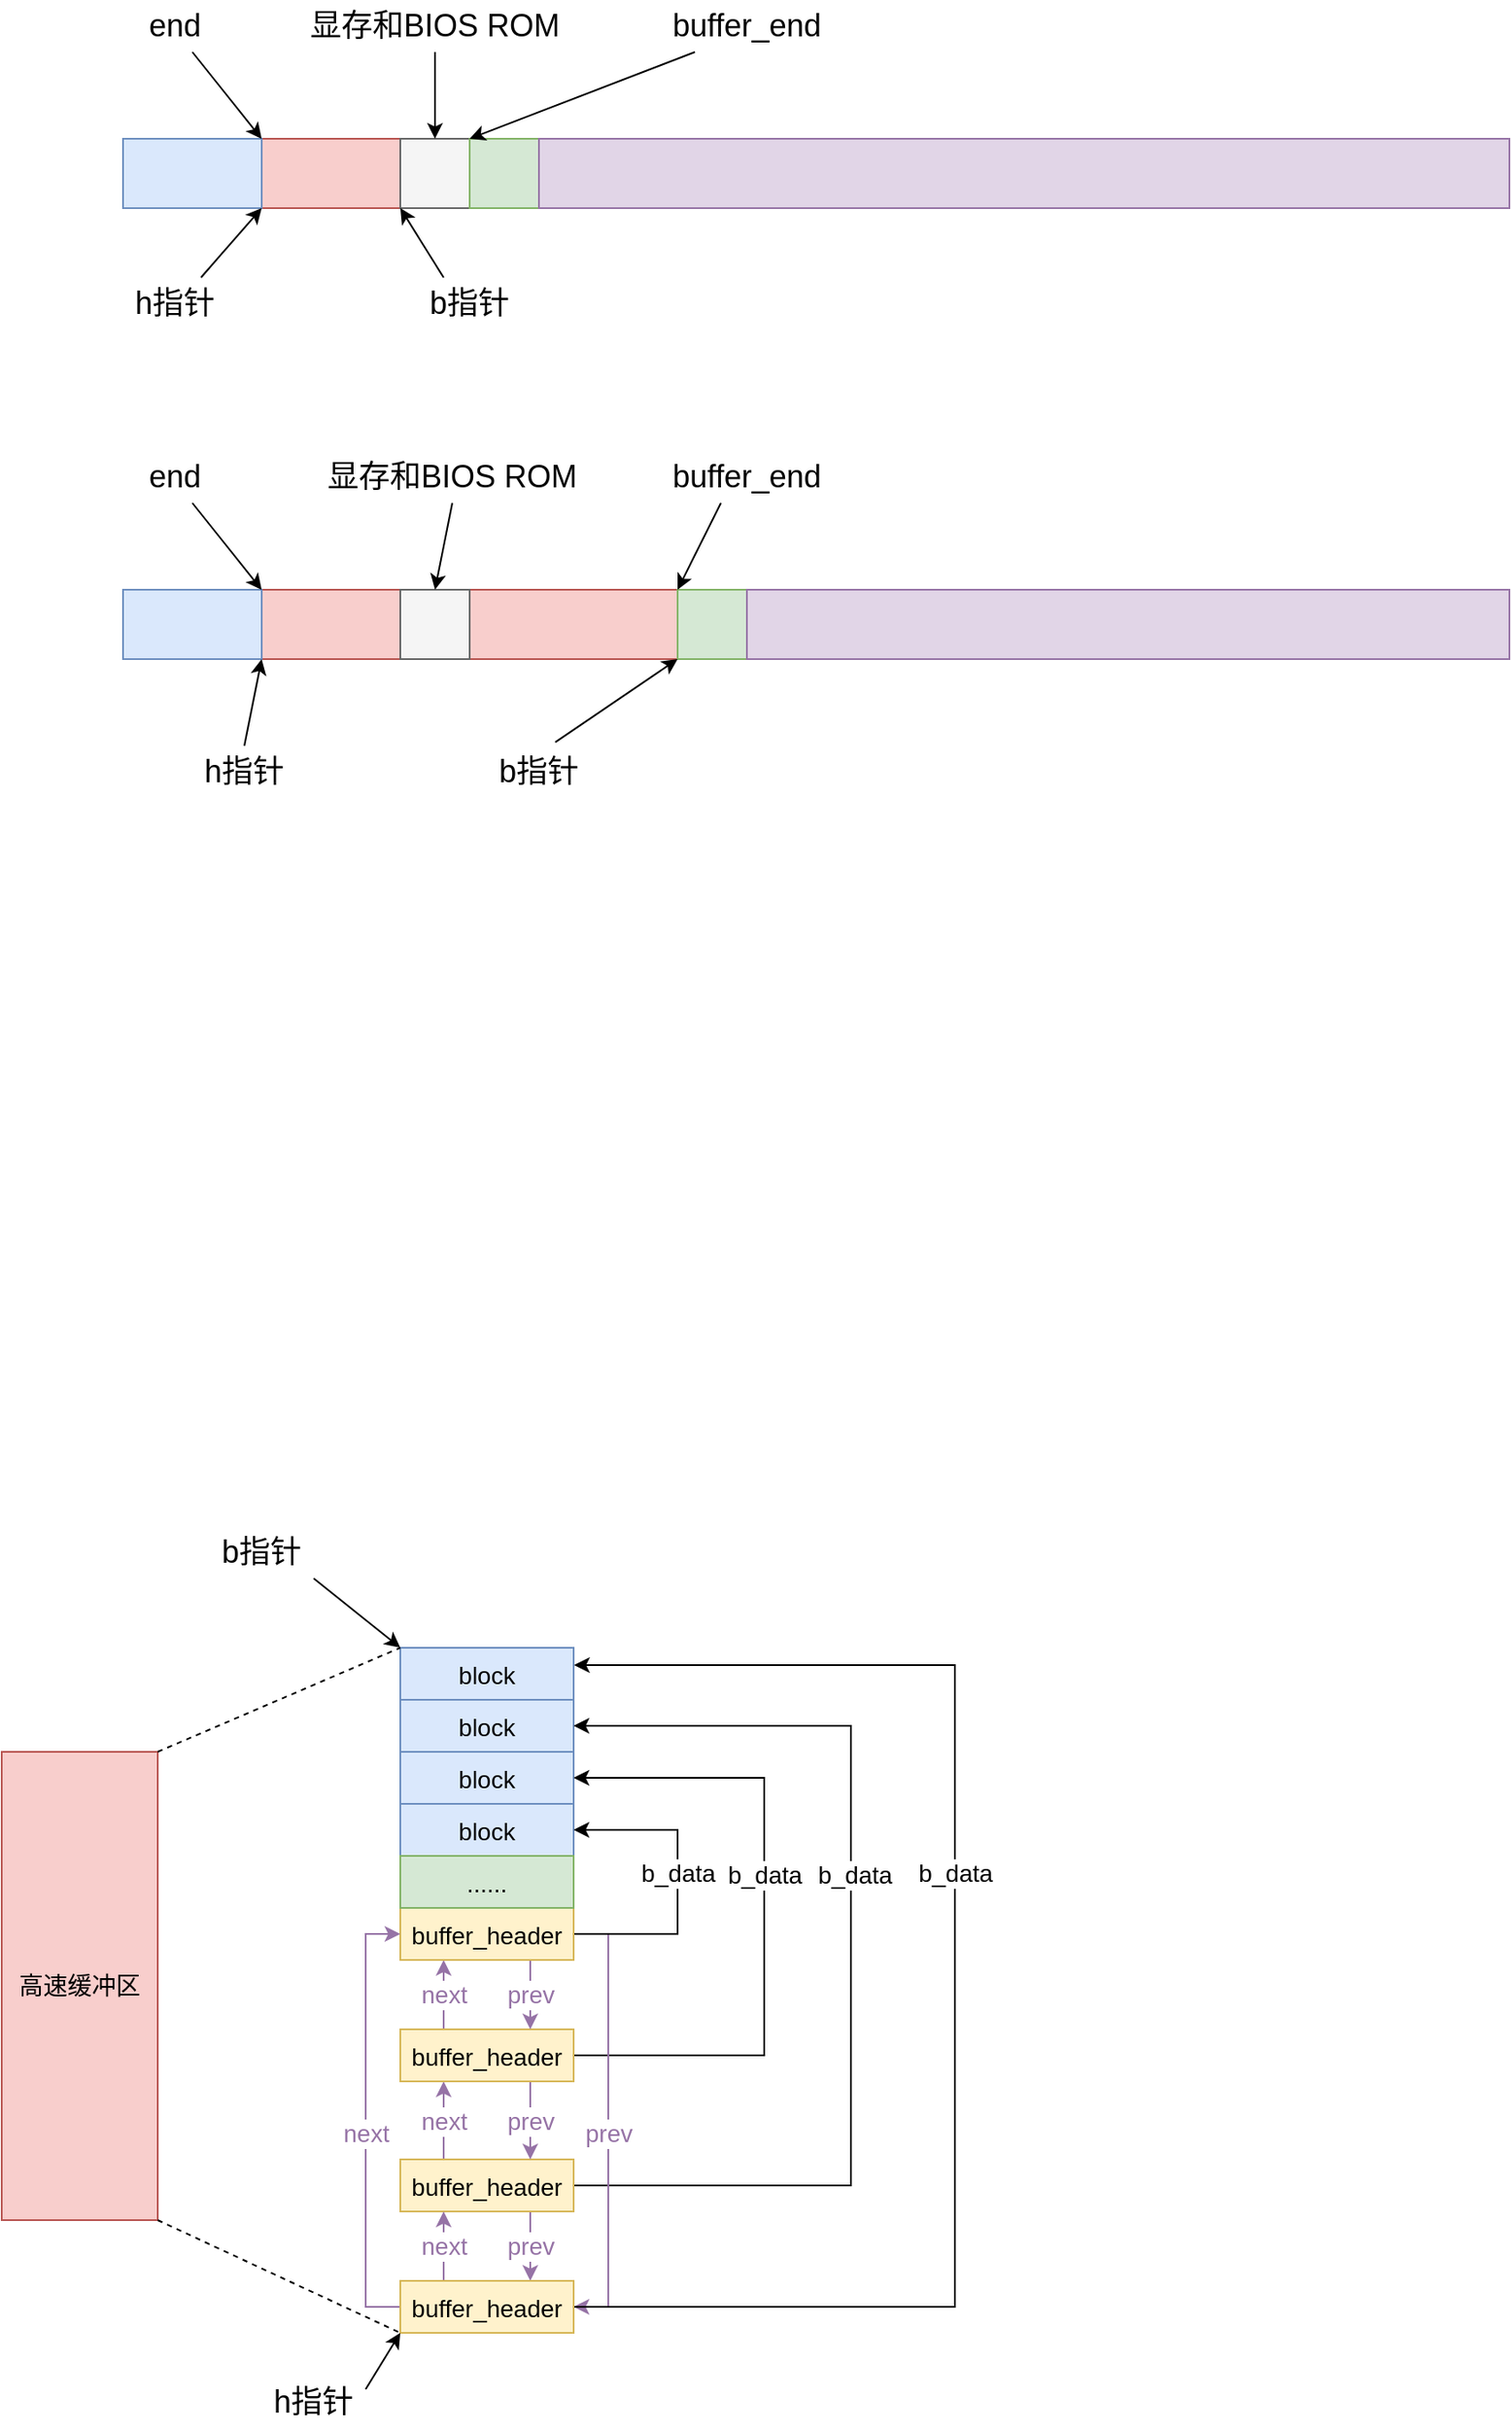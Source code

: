 <mxfile version="20.8.16" type="device"><diagram name="第 1 页" id="4Kwzc91l5Cxuugz1MtCq"><mxGraphModel dx="3667" dy="2100" grid="1" gridSize="10" guides="1" tooltips="1" connect="1" arrows="1" fold="1" page="1" pageScale="1" pageWidth="827" pageHeight="1169" math="0" shadow="0"><root><mxCell id="0"/><mxCell id="1" parent="0"/><mxCell id="2EMnMqYZWuEnPC-pHt0I-1" value="" style="rounded=0;whiteSpace=wrap;html=1;fillColor=#f8cecc;strokeColor=#b85450;" vertex="1" parent="1"><mxGeometry x="-600" y="-60" width="80" height="40" as="geometry"/></mxCell><mxCell id="2EMnMqYZWuEnPC-pHt0I-2" value="" style="rounded=0;whiteSpace=wrap;html=1;fillColor=#dae8fc;strokeColor=#6c8ebf;" vertex="1" parent="1"><mxGeometry x="-680" y="-60" width="80" height="40" as="geometry"/></mxCell><mxCell id="2EMnMqYZWuEnPC-pHt0I-3" value="" style="rounded=0;whiteSpace=wrap;html=1;fillColor=#f8cecc;strokeColor=#b85450;" vertex="1" parent="1"><mxGeometry x="-480" y="-60" width="120" height="40" as="geometry"/></mxCell><mxCell id="2EMnMqYZWuEnPC-pHt0I-4" value="" style="rounded=0;whiteSpace=wrap;html=1;fillColor=#f5f5f5;strokeColor=#666666;fontColor=#333333;" vertex="1" parent="1"><mxGeometry x="-520" y="-60" width="40" height="40" as="geometry"/></mxCell><mxCell id="2EMnMqYZWuEnPC-pHt0I-5" value="" style="rounded=0;whiteSpace=wrap;html=1;fillColor=#d5e8d4;strokeColor=#82b366;" vertex="1" parent="1"><mxGeometry x="-360" y="-60" width="40" height="40" as="geometry"/></mxCell><mxCell id="2EMnMqYZWuEnPC-pHt0I-6" value="" style="rounded=0;whiteSpace=wrap;html=1;fillColor=#e1d5e7;strokeColor=#9673a6;" vertex="1" parent="1"><mxGeometry x="-320" y="-60" width="440" height="40" as="geometry"/></mxCell><mxCell id="2EMnMqYZWuEnPC-pHt0I-7" value="" style="endArrow=classic;html=1;rounded=0;entryX=1;entryY=0;entryDx=0;entryDy=0;" edge="1" parent="1" target="2EMnMqYZWuEnPC-pHt0I-2"><mxGeometry width="50" height="50" relative="1" as="geometry"><mxPoint x="-640" y="-110" as="sourcePoint"/><mxPoint x="-610" y="-70" as="targetPoint"/></mxGeometry></mxCell><mxCell id="2EMnMqYZWuEnPC-pHt0I-8" value="&lt;font style=&quot;font-size: 18px;&quot;&gt;end&lt;/font&gt;" style="text;strokeColor=none;align=center;fillColor=none;html=1;verticalAlign=middle;whiteSpace=wrap;rounded=0;" vertex="1" parent="1"><mxGeometry x="-680" y="-140" width="60" height="30" as="geometry"/></mxCell><mxCell id="2EMnMqYZWuEnPC-pHt0I-9" value="&lt;font style=&quot;font-size: 18px;&quot;&gt;buffer_end&lt;/font&gt;" style="text;strokeColor=none;align=center;fillColor=none;html=1;verticalAlign=middle;whiteSpace=wrap;rounded=0;" vertex="1" parent="1"><mxGeometry x="-350" y="-140" width="60" height="30" as="geometry"/></mxCell><mxCell id="2EMnMqYZWuEnPC-pHt0I-10" value="" style="endArrow=classic;html=1;rounded=0;entryX=1;entryY=0;entryDx=0;entryDy=0;exitX=0.25;exitY=1;exitDx=0;exitDy=0;" edge="1" parent="1" source="2EMnMqYZWuEnPC-pHt0I-9"><mxGeometry width="50" height="50" relative="1" as="geometry"><mxPoint x="-400" y="-110" as="sourcePoint"/><mxPoint x="-360" y="-60" as="targetPoint"/></mxGeometry></mxCell><mxCell id="2EMnMqYZWuEnPC-pHt0I-11" value="" style="rounded=0;whiteSpace=wrap;html=1;fillColor=#f8cecc;strokeColor=#b85450;" vertex="1" parent="1"><mxGeometry x="-600" y="-320" width="80" height="40" as="geometry"/></mxCell><mxCell id="2EMnMqYZWuEnPC-pHt0I-12" value="" style="rounded=0;whiteSpace=wrap;html=1;fillColor=#dae8fc;strokeColor=#6c8ebf;" vertex="1" parent="1"><mxGeometry x="-680" y="-320" width="80" height="40" as="geometry"/></mxCell><mxCell id="2EMnMqYZWuEnPC-pHt0I-14" value="" style="rounded=0;whiteSpace=wrap;html=1;fillColor=#f5f5f5;strokeColor=#666666;fontColor=#333333;" vertex="1" parent="1"><mxGeometry x="-520" y="-320" width="40" height="40" as="geometry"/></mxCell><mxCell id="2EMnMqYZWuEnPC-pHt0I-15" value="" style="rounded=0;whiteSpace=wrap;html=1;fillColor=#d5e8d4;strokeColor=#82b366;" vertex="1" parent="1"><mxGeometry x="-480" y="-320" width="40" height="40" as="geometry"/></mxCell><mxCell id="2EMnMqYZWuEnPC-pHt0I-16" value="" style="rounded=0;whiteSpace=wrap;html=1;fillColor=#e1d5e7;strokeColor=#9673a6;" vertex="1" parent="1"><mxGeometry x="-440" y="-320" width="560" height="40" as="geometry"/></mxCell><mxCell id="2EMnMqYZWuEnPC-pHt0I-17" value="" style="endArrow=classic;html=1;rounded=0;entryX=1;entryY=0;entryDx=0;entryDy=0;" edge="1" parent="1" target="2EMnMqYZWuEnPC-pHt0I-12"><mxGeometry width="50" height="50" relative="1" as="geometry"><mxPoint x="-640" y="-370" as="sourcePoint"/><mxPoint x="-610" y="-330" as="targetPoint"/></mxGeometry></mxCell><mxCell id="2EMnMqYZWuEnPC-pHt0I-18" value="&lt;font style=&quot;font-size: 18px;&quot;&gt;end&lt;/font&gt;" style="text;strokeColor=none;align=center;fillColor=none;html=1;verticalAlign=middle;whiteSpace=wrap;rounded=0;" vertex="1" parent="1"><mxGeometry x="-680" y="-400" width="60" height="30" as="geometry"/></mxCell><mxCell id="2EMnMqYZWuEnPC-pHt0I-19" value="&lt;font style=&quot;font-size: 18px;&quot;&gt;buffer_end&lt;/font&gt;" style="text;strokeColor=none;align=center;fillColor=none;html=1;verticalAlign=middle;whiteSpace=wrap;rounded=0;" vertex="1" parent="1"><mxGeometry x="-350" y="-400" width="60" height="30" as="geometry"/></mxCell><mxCell id="2EMnMqYZWuEnPC-pHt0I-21" value="" style="endArrow=classic;html=1;rounded=0;entryX=1;entryY=0;entryDx=0;entryDy=0;exitX=0;exitY=1;exitDx=0;exitDy=0;" edge="1" parent="1" source="2EMnMqYZWuEnPC-pHt0I-19" target="2EMnMqYZWuEnPC-pHt0I-14"><mxGeometry width="50" height="50" relative="1" as="geometry"><mxPoint x="-604" y="-385.0" as="sourcePoint"/><mxPoint x="-490" y="-320" as="targetPoint"/></mxGeometry></mxCell><mxCell id="2EMnMqYZWuEnPC-pHt0I-23" value="" style="endArrow=classic;html=1;rounded=0;fontSize=18;entryX=0.5;entryY=0;entryDx=0;entryDy=0;exitX=0.5;exitY=1;exitDx=0;exitDy=0;" edge="1" parent="1" source="2EMnMqYZWuEnPC-pHt0I-24" target="2EMnMqYZWuEnPC-pHt0I-14"><mxGeometry width="50" height="50" relative="1" as="geometry"><mxPoint x="-510" y="-380" as="sourcePoint"/><mxPoint x="-470" y="-490" as="targetPoint"/></mxGeometry></mxCell><mxCell id="2EMnMqYZWuEnPC-pHt0I-24" value="显存和BIOS ROM" style="text;strokeColor=none;align=center;fillColor=none;html=1;verticalAlign=middle;whiteSpace=wrap;rounded=0;fontSize=18;" vertex="1" parent="1"><mxGeometry x="-590" y="-400" width="180" height="30" as="geometry"/></mxCell><mxCell id="2EMnMqYZWuEnPC-pHt0I-25" value="显存和BIOS ROM" style="text;strokeColor=none;align=center;fillColor=none;html=1;verticalAlign=middle;whiteSpace=wrap;rounded=0;fontSize=18;" vertex="1" parent="1"><mxGeometry x="-580" y="-140" width="180" height="30" as="geometry"/></mxCell><mxCell id="2EMnMqYZWuEnPC-pHt0I-26" value="" style="endArrow=classic;html=1;rounded=0;fontSize=18;entryX=0.5;entryY=0;entryDx=0;entryDy=0;exitX=0.5;exitY=1;exitDx=0;exitDy=0;" edge="1" parent="1" source="2EMnMqYZWuEnPC-pHt0I-25" target="2EMnMqYZWuEnPC-pHt0I-4"><mxGeometry width="50" height="50" relative="1" as="geometry"><mxPoint x="-490.0" y="-290" as="sourcePoint"/><mxPoint x="-490.0" y="-240" as="targetPoint"/></mxGeometry></mxCell><mxCell id="2EMnMqYZWuEnPC-pHt0I-27" value="" style="endArrow=classic;html=1;rounded=0;entryX=1;entryY=1;entryDx=0;entryDy=0;exitX=0.75;exitY=0;exitDx=0;exitDy=0;" edge="1" parent="1" source="2EMnMqYZWuEnPC-pHt0I-28" target="2EMnMqYZWuEnPC-pHt0I-12"><mxGeometry width="50" height="50" relative="1" as="geometry"><mxPoint x="-650" y="-240" as="sourcePoint"/><mxPoint x="-590.0" y="-310.0" as="targetPoint"/></mxGeometry></mxCell><mxCell id="2EMnMqYZWuEnPC-pHt0I-28" value="&lt;font style=&quot;font-size: 18px;&quot;&gt;h指针&lt;/font&gt;" style="text;strokeColor=none;align=center;fillColor=none;html=1;verticalAlign=middle;whiteSpace=wrap;rounded=0;" vertex="1" parent="1"><mxGeometry x="-680" y="-240" width="60" height="30" as="geometry"/></mxCell><mxCell id="2EMnMqYZWuEnPC-pHt0I-29" value="&lt;font style=&quot;font-size: 18px;&quot;&gt;b指针&lt;/font&gt;" style="text;strokeColor=none;align=center;fillColor=none;html=1;verticalAlign=middle;whiteSpace=wrap;rounded=0;" vertex="1" parent="1"><mxGeometry x="-510" y="-240" width="60" height="30" as="geometry"/></mxCell><mxCell id="2EMnMqYZWuEnPC-pHt0I-30" value="" style="endArrow=classic;html=1;rounded=0;entryX=0;entryY=1;entryDx=0;entryDy=0;exitX=0.25;exitY=0;exitDx=0;exitDy=0;" edge="1" parent="1" source="2EMnMqYZWuEnPC-pHt0I-29" target="2EMnMqYZWuEnPC-pHt0I-14"><mxGeometry width="50" height="50" relative="1" as="geometry"><mxPoint x="-625" y="-230" as="sourcePoint"/><mxPoint x="-590" y="-270" as="targetPoint"/></mxGeometry></mxCell><mxCell id="2EMnMqYZWuEnPC-pHt0I-31" value="&lt;font style=&quot;font-size: 18px;&quot;&gt;h指针&lt;/font&gt;" style="text;strokeColor=none;align=center;fillColor=none;html=1;verticalAlign=middle;whiteSpace=wrap;rounded=0;" vertex="1" parent="1"><mxGeometry x="-640" y="30" width="60" height="30" as="geometry"/></mxCell><mxCell id="2EMnMqYZWuEnPC-pHt0I-32" value="&lt;font style=&quot;font-size: 18px;&quot;&gt;b指针&lt;/font&gt;" style="text;strokeColor=none;align=center;fillColor=none;html=1;verticalAlign=middle;whiteSpace=wrap;rounded=0;" vertex="1" parent="1"><mxGeometry x="-470" y="30" width="60" height="30" as="geometry"/></mxCell><mxCell id="2EMnMqYZWuEnPC-pHt0I-33" value="" style="endArrow=classic;html=1;rounded=0;exitX=0.5;exitY=0;exitDx=0;exitDy=0;" edge="1" parent="1" source="2EMnMqYZWuEnPC-pHt0I-31"><mxGeometry width="50" height="50" relative="1" as="geometry"><mxPoint x="-640" y="20.0" as="sourcePoint"/><mxPoint x="-600" y="-20" as="targetPoint"/></mxGeometry></mxCell><mxCell id="2EMnMqYZWuEnPC-pHt0I-34" value="" style="endArrow=classic;html=1;rounded=0;entryX=1;entryY=1;entryDx=0;entryDy=0;exitX=0.657;exitY=-0.069;exitDx=0;exitDy=0;exitPerimeter=0;" edge="1" parent="1" source="2EMnMqYZWuEnPC-pHt0I-32" target="2EMnMqYZWuEnPC-pHt0I-3"><mxGeometry width="50" height="50" relative="1" as="geometry"><mxPoint x="-485" y="-230" as="sourcePoint"/><mxPoint x="-510" y="-270" as="targetPoint"/></mxGeometry></mxCell><mxCell id="2EMnMqYZWuEnPC-pHt0I-95" value="&lt;font style=&quot;font-size: 14px;&quot;&gt;block&lt;/font&gt;" style="rounded=0;whiteSpace=wrap;html=1;fontSize=18;fillColor=#dae8fc;strokeColor=#6c8ebf;" vertex="1" parent="1"><mxGeometry x="-520" y="640" width="100" height="30" as="geometry"/></mxCell><mxCell id="2EMnMqYZWuEnPC-pHt0I-96" value="&lt;font style=&quot;font-size: 14px;&quot;&gt;block&lt;/font&gt;" style="rounded=0;whiteSpace=wrap;html=1;fontSize=18;fillColor=#dae8fc;strokeColor=#6c8ebf;" vertex="1" parent="1"><mxGeometry x="-520" y="610" width="100" height="30" as="geometry"/></mxCell><mxCell id="2EMnMqYZWuEnPC-pHt0I-97" value="&lt;font style=&quot;font-size: 14px;&quot;&gt;block&lt;/font&gt;" style="rounded=0;whiteSpace=wrap;html=1;fontSize=18;fillColor=#dae8fc;strokeColor=#6c8ebf;" vertex="1" parent="1"><mxGeometry x="-520" y="580" width="100" height="30" as="geometry"/></mxCell><mxCell id="2EMnMqYZWuEnPC-pHt0I-98" value="&lt;span style=&quot;font-size: 14px;&quot;&gt;block&lt;/span&gt;" style="rounded=0;whiteSpace=wrap;html=1;fontSize=18;fillColor=#dae8fc;strokeColor=#6c8ebf;" vertex="1" parent="1"><mxGeometry x="-520" y="550" width="100" height="30" as="geometry"/></mxCell><mxCell id="2EMnMqYZWuEnPC-pHt0I-141" value="prev" style="edgeStyle=orthogonalEdgeStyle;rounded=0;orthogonalLoop=1;jettySize=auto;html=1;exitX=0.75;exitY=1;exitDx=0;exitDy=0;entryX=0.75;entryY=0;entryDx=0;entryDy=0;fontSize=14;fillColor=#e1d5e7;strokeColor=#9673a6;fontColor=#9673a6;" edge="1" parent="1" source="2EMnMqYZWuEnPC-pHt0I-99" target="2EMnMqYZWuEnPC-pHt0I-104"><mxGeometry relative="1" as="geometry"/></mxCell><mxCell id="2EMnMqYZWuEnPC-pHt0I-142" value="next" style="edgeStyle=orthogonalEdgeStyle;rounded=0;orthogonalLoop=1;jettySize=auto;html=1;exitX=0.25;exitY=0;exitDx=0;exitDy=0;entryX=0.25;entryY=1;entryDx=0;entryDy=0;fontSize=14;fillColor=#e1d5e7;strokeColor=#9673a6;fontColor=#9673a6;" edge="1" parent="1" source="2EMnMqYZWuEnPC-pHt0I-99" target="2EMnMqYZWuEnPC-pHt0I-100"><mxGeometry x="-0.003" relative="1" as="geometry"><mxPoint as="offset"/></mxGeometry></mxCell><mxCell id="2EMnMqYZWuEnPC-pHt0I-154" style="edgeStyle=orthogonalEdgeStyle;rounded=0;orthogonalLoop=1;jettySize=auto;html=1;exitX=1;exitY=0.5;exitDx=0;exitDy=0;entryX=1;entryY=0.5;entryDx=0;entryDy=0;fontSize=14;fontColor=#9673a6;" edge="1" parent="1" source="2EMnMqYZWuEnPC-pHt0I-99" target="2EMnMqYZWuEnPC-pHt0I-97"><mxGeometry relative="1" as="geometry"><Array as="points"><mxPoint x="-260" y="860"/><mxPoint x="-260" y="595"/></Array></mxGeometry></mxCell><mxCell id="2EMnMqYZWuEnPC-pHt0I-157" value="b_data" style="edgeLabel;html=1;align=center;verticalAlign=middle;resizable=0;points=[];fontSize=14;fontColor=#000000;" vertex="1" connectable="0" parent="2EMnMqYZWuEnPC-pHt0I-154"><mxGeometry x="0.152" y="-2" relative="1" as="geometry"><mxPoint y="-2" as="offset"/></mxGeometry></mxCell><mxCell id="2EMnMqYZWuEnPC-pHt0I-99" value="&lt;font style=&quot;font-size: 14px;&quot;&gt;buffer_header&lt;/font&gt;" style="rounded=0;whiteSpace=wrap;html=1;fontSize=18;fillColor=#fff2cc;strokeColor=#d6b656;" vertex="1" parent="1"><mxGeometry x="-520" y="845" width="100" height="30" as="geometry"/></mxCell><mxCell id="2EMnMqYZWuEnPC-pHt0I-143" value="prev" style="edgeStyle=orthogonalEdgeStyle;rounded=0;orthogonalLoop=1;jettySize=auto;html=1;exitX=0.75;exitY=1;exitDx=0;exitDy=0;entryX=0.75;entryY=0;entryDx=0;entryDy=0;fontSize=14;fillColor=#e1d5e7;strokeColor=#9673a6;fontColor=#9673a6;" edge="1" parent="1" source="2EMnMqYZWuEnPC-pHt0I-100" target="2EMnMqYZWuEnPC-pHt0I-99"><mxGeometry x="-0.003" relative="1" as="geometry"><mxPoint as="offset"/></mxGeometry></mxCell><mxCell id="2EMnMqYZWuEnPC-pHt0I-144" value="next" style="edgeStyle=orthogonalEdgeStyle;rounded=0;orthogonalLoop=1;jettySize=auto;html=1;exitX=0.25;exitY=0;exitDx=0;exitDy=0;entryX=0.25;entryY=1;entryDx=0;entryDy=0;fontSize=14;fillColor=#e1d5e7;strokeColor=#9673a6;fontColor=#9673a6;" edge="1" parent="1" source="2EMnMqYZWuEnPC-pHt0I-100" target="2EMnMqYZWuEnPC-pHt0I-101"><mxGeometry relative="1" as="geometry"/></mxCell><mxCell id="2EMnMqYZWuEnPC-pHt0I-155" value="b_data" style="edgeStyle=orthogonalEdgeStyle;rounded=0;orthogonalLoop=1;jettySize=auto;html=1;exitX=1;exitY=0.5;exitDx=0;exitDy=0;entryX=1;entryY=0.5;entryDx=0;entryDy=0;fontSize=14;fontColor=#000000;" edge="1" parent="1" source="2EMnMqYZWuEnPC-pHt0I-100" target="2EMnMqYZWuEnPC-pHt0I-96"><mxGeometry x="0.125" relative="1" as="geometry"><Array as="points"><mxPoint x="-310" y="785"/><mxPoint x="-310" y="625"/></Array><mxPoint as="offset"/></mxGeometry></mxCell><mxCell id="2EMnMqYZWuEnPC-pHt0I-100" value="&lt;font style=&quot;font-size: 14px;&quot;&gt;buffer_header&lt;/font&gt;" style="rounded=0;whiteSpace=wrap;html=1;fontSize=18;fillColor=#fff2cc;strokeColor=#d6b656;" vertex="1" parent="1"><mxGeometry x="-520" y="770" width="100" height="30" as="geometry"/></mxCell><mxCell id="2EMnMqYZWuEnPC-pHt0I-145" value="prev" style="edgeStyle=orthogonalEdgeStyle;rounded=0;orthogonalLoop=1;jettySize=auto;html=1;exitX=0.75;exitY=1;exitDx=0;exitDy=0;entryX=0.75;entryY=0;entryDx=0;entryDy=0;fontSize=14;fillColor=#e1d5e7;strokeColor=#9673a6;fontColor=#9673a6;" edge="1" parent="1" source="2EMnMqYZWuEnPC-pHt0I-101" target="2EMnMqYZWuEnPC-pHt0I-100"><mxGeometry relative="1" as="geometry"/></mxCell><mxCell id="2EMnMqYZWuEnPC-pHt0I-149" style="edgeStyle=orthogonalEdgeStyle;rounded=0;orthogonalLoop=1;jettySize=auto;html=1;exitX=1;exitY=0.5;exitDx=0;exitDy=0;entryX=1;entryY=0.5;entryDx=0;entryDy=0;fontSize=14;fillColor=#e1d5e7;strokeColor=#9673a6;" edge="1" parent="1" source="2EMnMqYZWuEnPC-pHt0I-101" target="2EMnMqYZWuEnPC-pHt0I-104"><mxGeometry relative="1" as="geometry"/></mxCell><mxCell id="2EMnMqYZWuEnPC-pHt0I-152" value="prev" style="edgeLabel;html=1;align=center;verticalAlign=middle;resizable=0;points=[];fontSize=14;fontColor=#9673a6;" vertex="1" connectable="0" parent="2EMnMqYZWuEnPC-pHt0I-149"><mxGeometry x="-0.257" y="2" relative="1" as="geometry"><mxPoint x="-2" y="40" as="offset"/></mxGeometry></mxCell><mxCell id="2EMnMqYZWuEnPC-pHt0I-156" value="b_data" style="edgeStyle=orthogonalEdgeStyle;rounded=0;orthogonalLoop=1;jettySize=auto;html=1;exitX=1;exitY=0.5;exitDx=0;exitDy=0;entryX=1;entryY=0.5;entryDx=0;entryDy=0;fontSize=14;fontColor=#000000;" edge="1" parent="1" source="2EMnMqYZWuEnPC-pHt0I-101" target="2EMnMqYZWuEnPC-pHt0I-95"><mxGeometry x="0.056" relative="1" as="geometry"><Array as="points"><mxPoint x="-360" y="715"/><mxPoint x="-360" y="655"/></Array><mxPoint as="offset"/></mxGeometry></mxCell><mxCell id="2EMnMqYZWuEnPC-pHt0I-101" value="&lt;font style=&quot;font-size: 14px;&quot;&gt;buffer_header&lt;/font&gt;" style="rounded=0;whiteSpace=wrap;html=1;fontSize=18;fillColor=#fff2cc;strokeColor=#d6b656;" vertex="1" parent="1"><mxGeometry x="-520" y="700" width="100" height="30" as="geometry"/></mxCell><mxCell id="2EMnMqYZWuEnPC-pHt0I-102" value="&lt;span style=&quot;font-size: 14px;&quot;&gt;......&lt;/span&gt;" style="rounded=0;whiteSpace=wrap;html=1;fontSize=18;fillColor=#d5e8d4;strokeColor=#82b366;" vertex="1" parent="1"><mxGeometry x="-520" y="670" width="100" height="30" as="geometry"/></mxCell><mxCell id="2EMnMqYZWuEnPC-pHt0I-140" value="next" style="edgeStyle=orthogonalEdgeStyle;rounded=0;orthogonalLoop=1;jettySize=auto;html=1;exitX=0.25;exitY=0;exitDx=0;exitDy=0;entryX=0.25;entryY=1;entryDx=0;entryDy=0;fontSize=14;fillColor=#e1d5e7;strokeColor=#9673a6;fontColor=#9673a6;" edge="1" parent="1" source="2EMnMqYZWuEnPC-pHt0I-104" target="2EMnMqYZWuEnPC-pHt0I-99"><mxGeometry relative="1" as="geometry"/></mxCell><mxCell id="2EMnMqYZWuEnPC-pHt0I-146" style="edgeStyle=orthogonalEdgeStyle;rounded=0;orthogonalLoop=1;jettySize=auto;html=1;exitX=0;exitY=0.5;exitDx=0;exitDy=0;entryX=0;entryY=0.5;entryDx=0;entryDy=0;fontSize=14;fillColor=#e1d5e7;strokeColor=#9673a6;" edge="1" parent="1" source="2EMnMqYZWuEnPC-pHt0I-104" target="2EMnMqYZWuEnPC-pHt0I-101"><mxGeometry relative="1" as="geometry"/></mxCell><mxCell id="2EMnMqYZWuEnPC-pHt0I-151" value="next" style="edgeLabel;html=1;align=center;verticalAlign=middle;resizable=0;points=[];fontSize=14;fontColor=#9673a6;" vertex="1" connectable="0" parent="2EMnMqYZWuEnPC-pHt0I-146"><mxGeometry x="0.39" y="-1" relative="1" as="geometry"><mxPoint x="-1" y="57" as="offset"/></mxGeometry></mxCell><mxCell id="2EMnMqYZWuEnPC-pHt0I-153" value="b_data" style="edgeStyle=orthogonalEdgeStyle;rounded=0;orthogonalLoop=1;jettySize=auto;html=1;exitX=1;exitY=0.25;exitDx=0;exitDy=0;fontSize=14;fontColor=#000000;fillColor=#a0522d;strokeColor=#000000;" edge="1" parent="1" source="2EMnMqYZWuEnPC-pHt0I-104"><mxGeometry x="0.169" relative="1" as="geometry"><mxPoint x="-419.739" y="560" as="targetPoint"/><Array as="points"><mxPoint x="-420" y="930"/><mxPoint x="-200" y="930"/><mxPoint x="-200" y="560"/></Array><mxPoint as="offset"/></mxGeometry></mxCell><mxCell id="2EMnMqYZWuEnPC-pHt0I-104" value="&lt;font style=&quot;font-size: 14px;&quot;&gt;buffer_header&lt;/font&gt;" style="rounded=0;whiteSpace=wrap;html=1;fontSize=18;fillColor=#fff2cc;strokeColor=#d6b656;" vertex="1" parent="1"><mxGeometry x="-520" y="915" width="100" height="30" as="geometry"/></mxCell><mxCell id="2EMnMqYZWuEnPC-pHt0I-109" value="&lt;div style=&quot;background-color: rgb(255, 255, 255); font-family: Consolas, &amp;quot;Courier New&amp;quot;, monospace; line-height: 19px;&quot;&gt;&lt;br&gt;&lt;/div&gt;" style="text;strokeColor=none;align=center;fillColor=none;html=1;verticalAlign=middle;whiteSpace=wrap;rounded=0;fontSize=14;" vertex="1" parent="1"><mxGeometry x="-220" y="680" width="60" height="30" as="geometry"/></mxCell><mxCell id="2EMnMqYZWuEnPC-pHt0I-125" value="高速缓冲区" style="rounded=0;whiteSpace=wrap;html=1;fontSize=14;fillColor=#f8cecc;strokeColor=#b85450;" vertex="1" parent="1"><mxGeometry x="-750" y="610" width="90" height="270" as="geometry"/></mxCell><mxCell id="2EMnMqYZWuEnPC-pHt0I-126" value="" style="endArrow=none;dashed=1;html=1;rounded=0;fontSize=14;entryX=0;entryY=0;entryDx=0;entryDy=0;exitX=1;exitY=0;exitDx=0;exitDy=0;" edge="1" parent="1" source="2EMnMqYZWuEnPC-pHt0I-125" target="2EMnMqYZWuEnPC-pHt0I-98"><mxGeometry width="50" height="50" relative="1" as="geometry"><mxPoint x="-760" y="640" as="sourcePoint"/><mxPoint x="-710" y="590" as="targetPoint"/></mxGeometry></mxCell><mxCell id="2EMnMqYZWuEnPC-pHt0I-127" value="" style="endArrow=none;dashed=1;html=1;rounded=0;fontSize=14;entryX=0;entryY=1;entryDx=0;entryDy=0;exitX=1;exitY=1;exitDx=0;exitDy=0;" edge="1" parent="1" source="2EMnMqYZWuEnPC-pHt0I-125" target="2EMnMqYZWuEnPC-pHt0I-104"><mxGeometry width="50" height="50" relative="1" as="geometry"><mxPoint x="-750" y="650" as="sourcePoint"/><mxPoint x="-510" y="560" as="targetPoint"/></mxGeometry></mxCell><mxCell id="2EMnMqYZWuEnPC-pHt0I-129" value="&lt;font style=&quot;font-size: 18px;&quot;&gt;h指针&lt;/font&gt;" style="text;strokeColor=none;align=center;fillColor=none;html=1;verticalAlign=middle;whiteSpace=wrap;rounded=0;" vertex="1" parent="1"><mxGeometry x="-600" y="970" width="60" height="30" as="geometry"/></mxCell><mxCell id="2EMnMqYZWuEnPC-pHt0I-131" value="" style="endArrow=classic;html=1;rounded=0;fontSize=14;entryX=0;entryY=1;entryDx=0;entryDy=0;exitX=1;exitY=0.25;exitDx=0;exitDy=0;" edge="1" parent="1" source="2EMnMqYZWuEnPC-pHt0I-129" target="2EMnMqYZWuEnPC-pHt0I-104"><mxGeometry width="50" height="50" relative="1" as="geometry"><mxPoint x="-530" y="922.5" as="sourcePoint"/><mxPoint x="-490" y="915" as="targetPoint"/></mxGeometry></mxCell><mxCell id="2EMnMqYZWuEnPC-pHt0I-132" value="&lt;font style=&quot;font-size: 18px;&quot;&gt;b指针&lt;/font&gt;" style="text;strokeColor=none;align=center;fillColor=none;html=1;verticalAlign=middle;whiteSpace=wrap;rounded=0;" vertex="1" parent="1"><mxGeometry x="-630" y="480" width="60" height="30" as="geometry"/></mxCell><mxCell id="2EMnMqYZWuEnPC-pHt0I-133" value="" style="endArrow=classic;html=1;rounded=0;fontSize=14;exitX=1;exitY=1;exitDx=0;exitDy=0;entryX=0;entryY=0;entryDx=0;entryDy=0;" edge="1" parent="1" source="2EMnMqYZWuEnPC-pHt0I-132" target="2EMnMqYZWuEnPC-pHt0I-98"><mxGeometry width="50" height="50" relative="1" as="geometry"><mxPoint x="-740" y="560" as="sourcePoint"/><mxPoint x="-690" y="510" as="targetPoint"/></mxGeometry></mxCell></root></mxGraphModel></diagram></mxfile>